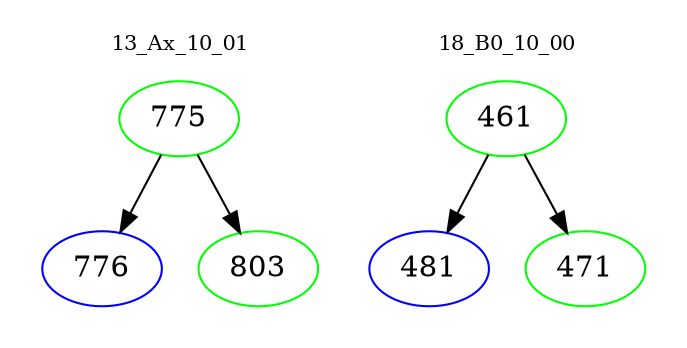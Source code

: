 digraph{
subgraph cluster_0 {
color = white
label = "13_Ax_10_01";
fontsize=10;
T0_775 [label="775", color="green"]
T0_775 -> T0_776 [color="black"]
T0_776 [label="776", color="blue"]
T0_775 -> T0_803 [color="black"]
T0_803 [label="803", color="green"]
}
subgraph cluster_1 {
color = white
label = "18_B0_10_00";
fontsize=10;
T1_461 [label="461", color="green"]
T1_461 -> T1_481 [color="black"]
T1_481 [label="481", color="blue"]
T1_461 -> T1_471 [color="black"]
T1_471 [label="471", color="green"]
}
}
